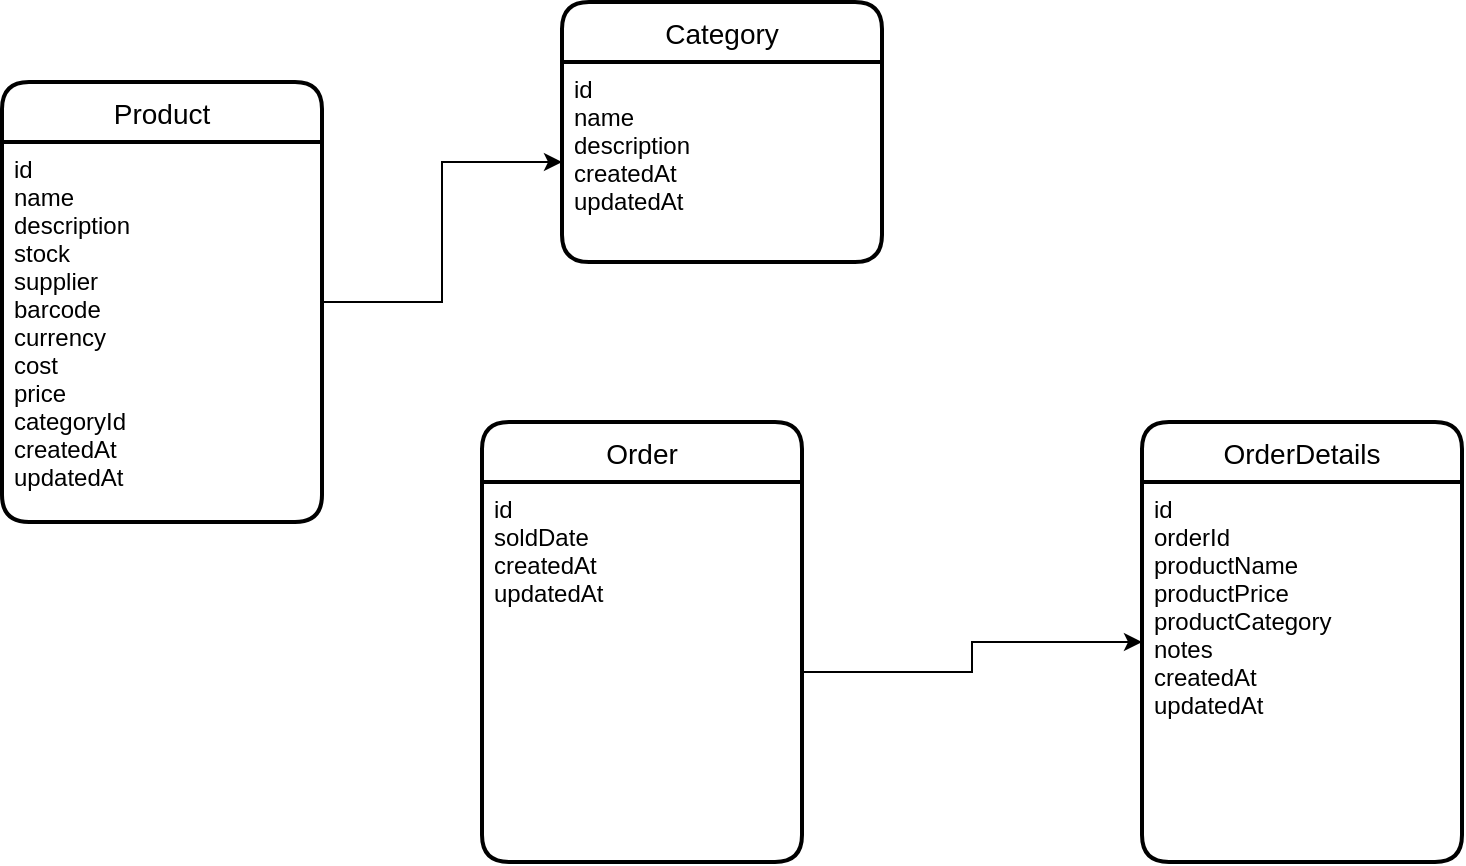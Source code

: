 <mxfile version="20.4.0" type="github">
  <diagram id="sr01JnekD_jXCpEyTvf6" name="Page-1">
    <mxGraphModel dx="1085" dy="568" grid="1" gridSize="10" guides="1" tooltips="1" connect="1" arrows="1" fold="1" page="0" pageScale="1" pageWidth="850" pageHeight="1100" math="0" shadow="0">
      <root>
        <mxCell id="0" />
        <mxCell id="1" parent="0" />
        <mxCell id="XdsOHV8BTMzPMwmC4xkA-11" style="edgeStyle=orthogonalEdgeStyle;rounded=0;orthogonalLoop=1;jettySize=auto;html=1;entryX=0;entryY=0.5;entryDx=0;entryDy=0;" edge="1" parent="1" source="wIP8BCWi-5tpAitjCfOg-1" target="XdsOHV8BTMzPMwmC4xkA-2">
          <mxGeometry relative="1" as="geometry" />
        </mxCell>
        <mxCell id="wIP8BCWi-5tpAitjCfOg-1" value="Product" style="swimlane;childLayout=stackLayout;horizontal=1;startSize=30;horizontalStack=0;rounded=1;fontSize=14;fontStyle=0;strokeWidth=2;resizeParent=0;resizeLast=1;shadow=0;dashed=0;align=center;" parent="1" vertex="1">
          <mxGeometry x="20" y="150" width="160" height="220" as="geometry" />
        </mxCell>
        <mxCell id="wIP8BCWi-5tpAitjCfOg-2" value="id&#xa;name    &#xa;description&#xa;stock&#xa;supplier&#xa;barcode&#xa;currency&#xa;cost&#xa;price&#xa;categoryId&#xa;createdAt&#xa;updatedAt" style="align=left;strokeColor=none;fillColor=none;spacingLeft=4;fontSize=12;verticalAlign=top;resizable=0;rotatable=0;part=1;" parent="wIP8BCWi-5tpAitjCfOg-1" vertex="1">
          <mxGeometry y="30" width="160" height="190" as="geometry" />
        </mxCell>
        <mxCell id="XdsOHV8BTMzPMwmC4xkA-1" value="Category" style="swimlane;childLayout=stackLayout;horizontal=1;startSize=30;horizontalStack=0;rounded=1;fontSize=14;fontStyle=0;strokeWidth=2;resizeParent=0;resizeLast=1;shadow=0;dashed=0;align=center;" vertex="1" parent="1">
          <mxGeometry x="300" y="110" width="160" height="130" as="geometry" />
        </mxCell>
        <mxCell id="XdsOHV8BTMzPMwmC4xkA-2" value="id&#xa;name    &#xa;description&#xa;createdAt&#xa;updatedAt" style="align=left;strokeColor=none;fillColor=none;spacingLeft=4;fontSize=12;verticalAlign=top;resizable=0;rotatable=0;part=1;" vertex="1" parent="XdsOHV8BTMzPMwmC4xkA-1">
          <mxGeometry y="30" width="160" height="100" as="geometry" />
        </mxCell>
        <mxCell id="XdsOHV8BTMzPMwmC4xkA-9" value="Order" style="swimlane;childLayout=stackLayout;horizontal=1;startSize=30;horizontalStack=0;rounded=1;fontSize=14;fontStyle=0;strokeWidth=2;resizeParent=0;resizeLast=1;shadow=0;dashed=0;align=center;" vertex="1" parent="1">
          <mxGeometry x="260" y="320" width="160" height="220" as="geometry" />
        </mxCell>
        <mxCell id="XdsOHV8BTMzPMwmC4xkA-10" value="id&#xa;soldDate&#xa;createdAt&#xa;updatedAt" style="align=left;strokeColor=none;fillColor=none;spacingLeft=4;fontSize=12;verticalAlign=top;resizable=0;rotatable=0;part=1;" vertex="1" parent="XdsOHV8BTMzPMwmC4xkA-9">
          <mxGeometry y="30" width="160" height="190" as="geometry" />
        </mxCell>
        <mxCell id="XdsOHV8BTMzPMwmC4xkA-12" value="OrderDetails" style="swimlane;childLayout=stackLayout;horizontal=1;startSize=30;horizontalStack=0;rounded=1;fontSize=14;fontStyle=0;strokeWidth=2;resizeParent=0;resizeLast=1;shadow=0;dashed=0;align=center;" vertex="1" parent="1">
          <mxGeometry x="590" y="320" width="160" height="220" as="geometry" />
        </mxCell>
        <mxCell id="XdsOHV8BTMzPMwmC4xkA-13" value="id&#xa;orderId&#xa;productName&#xa;productPrice&#xa;productCategory&#xa;notes&#xa;createdAt&#xa;updatedAt" style="align=left;strokeColor=none;fillColor=none;spacingLeft=4;fontSize=12;verticalAlign=top;resizable=0;rotatable=0;part=1;" vertex="1" parent="XdsOHV8BTMzPMwmC4xkA-12">
          <mxGeometry y="30" width="160" height="190" as="geometry" />
        </mxCell>
        <mxCell id="XdsOHV8BTMzPMwmC4xkA-14" style="edgeStyle=orthogonalEdgeStyle;rounded=0;orthogonalLoop=1;jettySize=auto;html=1;entryX=0;entryY=0.5;entryDx=0;entryDy=0;" edge="1" parent="1" source="XdsOHV8BTMzPMwmC4xkA-10" target="XdsOHV8BTMzPMwmC4xkA-12">
          <mxGeometry relative="1" as="geometry" />
        </mxCell>
      </root>
    </mxGraphModel>
  </diagram>
</mxfile>
